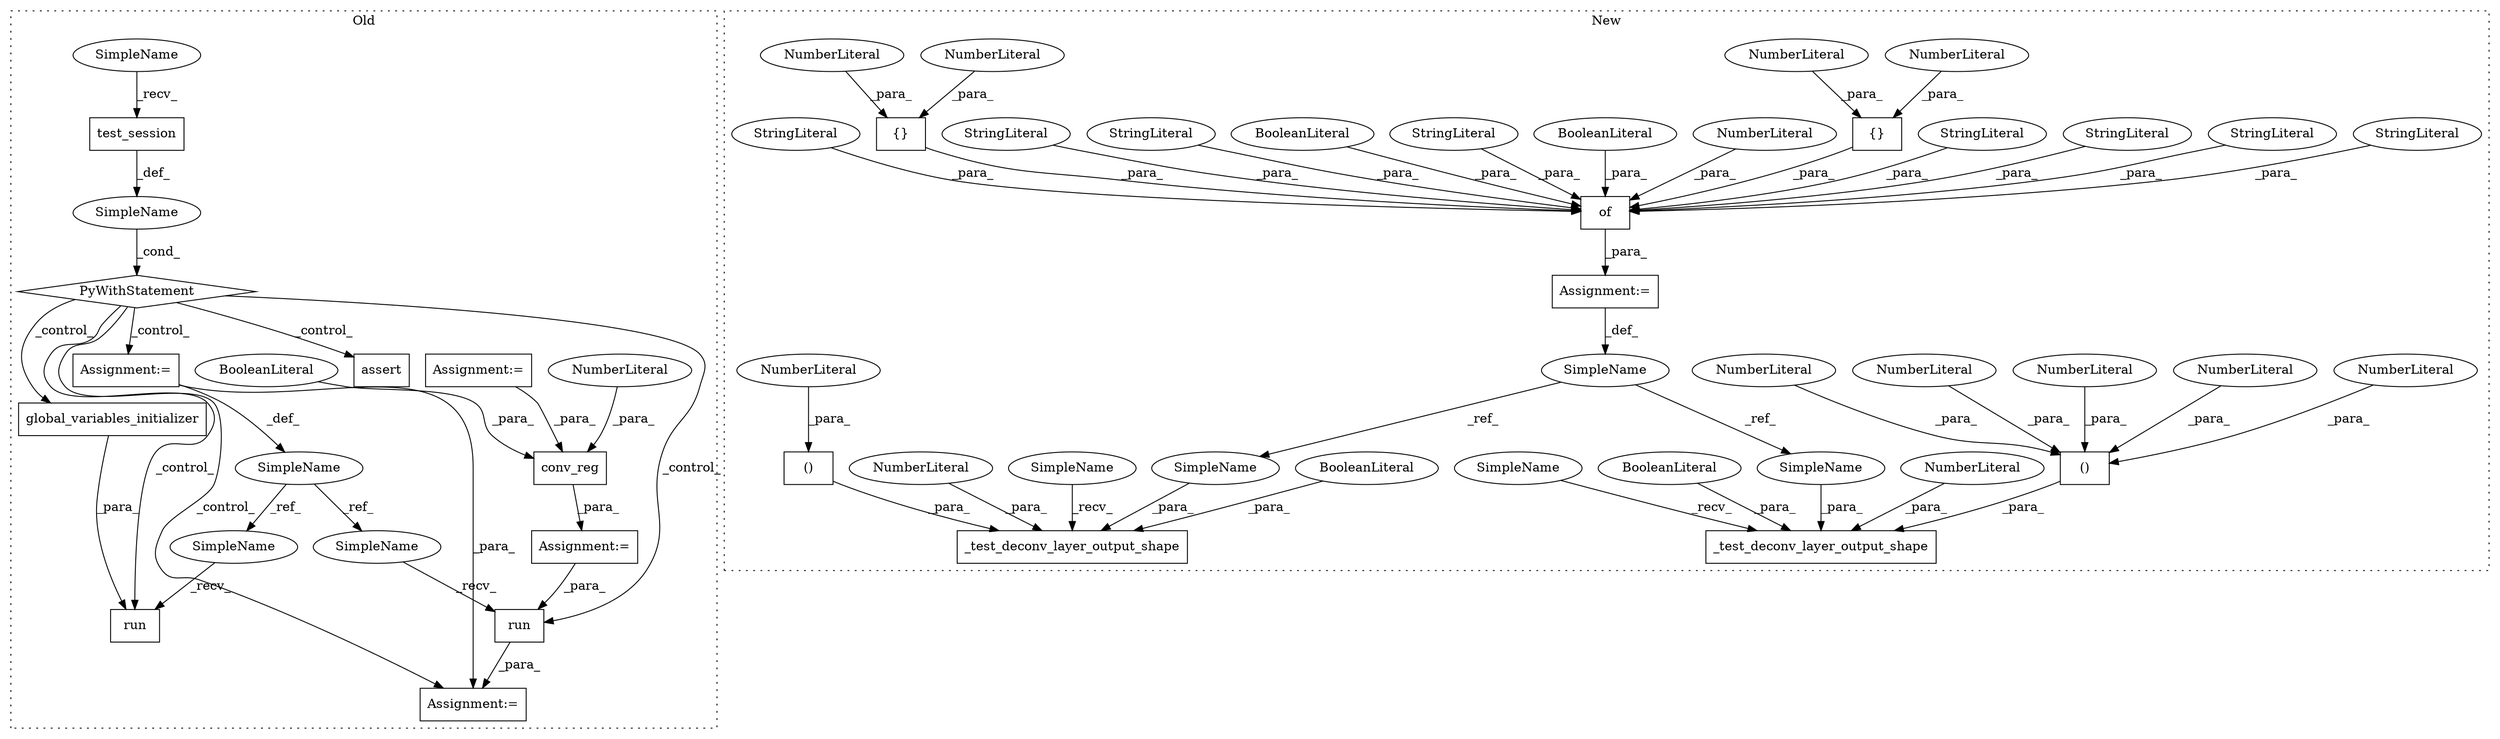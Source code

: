 digraph G {
subgraph cluster0 {
1 [label="global_variables_initializer" a="32" s="6540" l="30" shape="box"];
3 [label="SimpleName" a="42" s="" l="" shape="ellipse"];
4 [label="PyWithStatement" a="104" s="6465,6494" l="10,2" shape="diamond"];
5 [label="run" a="32" s="6591,6607" l="4,1" shape="box"];
6 [label="SimpleName" a="42" s="6508" l="4" shape="ellipse"];
7 [label="run" a="32" s="6525,6570" l="4,1" shape="box"];
11 [label="test_session" a="32" s="6480" l="14" shape="box"];
12 [label="Assignment:=" a="7" s="6414" l="1" shape="box"];
13 [label="Assignment:=" a="7" s="6281" l="1" shape="box"];
14 [label="Assignment:=" a="7" s="6585" l="1" shape="box"];
15 [label="Assignment:=" a="7" s="6508" l="4" shape="box"];
17 [label="assert" a="32" s="6621,6718" l="22,1" shape="box"];
25 [label="conv_reg" a="32" s="6415,6437" l="9,1" shape="box"];
28 [label="BooleanLiteral" a="9" s="6429" l="4" shape="ellipse"];
49 [label="NumberLiteral" a="34" s="6434" l="3" shape="ellipse"];
50 [label="SimpleName" a="42" s="6520" l="4" shape="ellipse"];
51 [label="SimpleName" a="42" s="6586" l="4" shape="ellipse"];
52 [label="SimpleName" a="42" s="6475" l="4" shape="ellipse"];
label = "Old";
style="dotted";
}
subgraph cluster1 {
2 [label="of" a="32" s="6417,6597" l="3,1" shape="box"];
8 [label="StringLiteral" a="45" s="6549" l="15" shape="ellipse"];
9 [label="StringLiteral" a="45" s="6541" l="7" shape="ellipse"];
10 [label="StringLiteral" a="45" s="6439" l="13" shape="ellipse"];
16 [label="StringLiteral" a="45" s="6514" l="9" shape="ellipse"];
18 [label="{}" a="4" s="6462,6468" l="1,1" shape="box"];
19 [label="NumberLiteral" a="34" s="6465" l="1" shape="ellipse"];
20 [label="NumberLiteral" a="34" s="6463" l="1" shape="ellipse"];
21 [label="NumberLiteral" a="34" s="6436" l="2" shape="ellipse"];
22 [label="BooleanLiteral" a="9" s="6508" l="5" shape="ellipse"];
23 [label="StringLiteral" a="45" s="6496" l="11" shape="ellipse"];
24 [label="BooleanLiteral" a="9" s="6524" l="4" shape="ellipse"];
26 [label="StringLiteral" a="45" s="6470" l="8" shape="ellipse"];
27 [label="StringLiteral" a="45" s="6529" l="11" shape="ellipse"];
29 [label="Assignment:=" a="7" s="6412" l="1" shape="box"];
30 [label="{}" a="4" s="6488,6494" l="1,1" shape="box"];
31 [label="NumberLiteral" a="34" s="6489" l="1" shape="ellipse"];
32 [label="NumberLiteral" a="34" s="6491" l="1" shape="ellipse"];
33 [label="StringLiteral" a="45" s="6420" l="15" shape="ellipse"];
34 [label="_test_deconv_layer_output_shape" a="32" s="6609,6727" l="32,1" shape="box"];
35 [label="()" a="106" s="6660" l="61" shape="box"];
36 [label="_test_deconv_layer_output_shape" a="32" s="6739,6858" l="32,1" shape="box"];
37 [label="()" a="106" s="6790" l="61" shape="box"];
38 [label="NumberLiteral" a="34" s="6719" l="2" shape="ellipse"];
39 [label="NumberLiteral" a="34" s="6641" l="1" shape="ellipse"];
40 [label="NumberLiteral" a="34" s="6660" l="1" shape="ellipse"];
41 [label="NumberLiteral" a="34" s="6674" l="2" shape="ellipse"];
42 [label="NumberLiteral" a="34" s="6771" l="1" shape="ellipse"];
43 [label="NumberLiteral" a="34" s="6704" l="2" shape="ellipse"];
44 [label="NumberLiteral" a="34" s="6804" l="2" shape="ellipse"];
45 [label="BooleanLiteral" a="9" s="6853" l="5" shape="ellipse"];
46 [label="BooleanLiteral" a="9" s="6723" l="4" shape="ellipse"];
47 [label="SimpleName" a="42" s="6401" l="11" shape="ellipse"];
48 [label="NumberLiteral" a="34" s="6689" l="2" shape="ellipse"];
53 [label="SimpleName" a="42" s="6773" l="11" shape="ellipse"];
54 [label="SimpleName" a="42" s="6643" l="11" shape="ellipse"];
55 [label="SimpleName" a="42" s="6604" l="4" shape="ellipse"];
56 [label="SimpleName" a="42" s="6734" l="4" shape="ellipse"];
label = "New";
style="dotted";
}
1 -> 7 [label="_para_"];
2 -> 29 [label="_para_"];
3 -> 4 [label="_cond_"];
4 -> 17 [label="_control_"];
4 -> 7 [label="_control_"];
4 -> 14 [label="_control_"];
4 -> 1 [label="_control_"];
4 -> 5 [label="_control_"];
4 -> 15 [label="_control_"];
5 -> 14 [label="_para_"];
6 -> 51 [label="_ref_"];
6 -> 50 [label="_ref_"];
8 -> 2 [label="_para_"];
9 -> 2 [label="_para_"];
10 -> 2 [label="_para_"];
11 -> 3 [label="_def_"];
12 -> 5 [label="_para_"];
13 -> 25 [label="_para_"];
15 -> 14 [label="_para_"];
15 -> 6 [label="_def_"];
16 -> 2 [label="_para_"];
18 -> 2 [label="_para_"];
19 -> 18 [label="_para_"];
20 -> 18 [label="_para_"];
21 -> 2 [label="_para_"];
22 -> 2 [label="_para_"];
23 -> 2 [label="_para_"];
24 -> 2 [label="_para_"];
25 -> 12 [label="_para_"];
26 -> 2 [label="_para_"];
27 -> 2 [label="_para_"];
28 -> 25 [label="_para_"];
29 -> 47 [label="_def_"];
30 -> 2 [label="_para_"];
31 -> 30 [label="_para_"];
32 -> 30 [label="_para_"];
33 -> 2 [label="_para_"];
35 -> 34 [label="_para_"];
37 -> 36 [label="_para_"];
38 -> 35 [label="_para_"];
39 -> 34 [label="_para_"];
40 -> 35 [label="_para_"];
41 -> 35 [label="_para_"];
42 -> 36 [label="_para_"];
43 -> 35 [label="_para_"];
44 -> 37 [label="_para_"];
45 -> 36 [label="_para_"];
46 -> 34 [label="_para_"];
47 -> 53 [label="_ref_"];
47 -> 54 [label="_ref_"];
48 -> 35 [label="_para_"];
49 -> 25 [label="_para_"];
50 -> 7 [label="_recv_"];
51 -> 5 [label="_recv_"];
52 -> 11 [label="_recv_"];
53 -> 36 [label="_para_"];
54 -> 34 [label="_para_"];
55 -> 34 [label="_recv_"];
56 -> 36 [label="_recv_"];
}